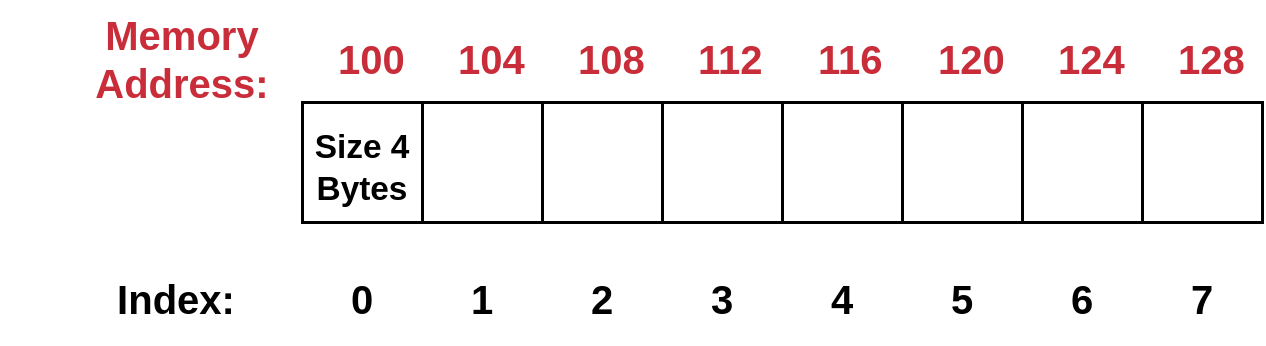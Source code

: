 <?xml version="1.0" encoding="UTF-8"?><mxfile type="Lucidchart-Import" version="17.1.4"><diagram name="Page 1" id="0"><mxGraphModel page="1" pageWidth="1020" pageHeight="1320" grid="1" gridSize="15"><root><mxCell id="0"/><mxCell id="1" parent="0"/><UserObject label="" lucidchartObjectId="mujDfvVkyIsR" id="2"><mxCell style="html=1;overflow=block;blockSpacing=1;whiteSpace=wrap;fontSize=13;spacing=3.8;strokeOpacity=100;strokeWidth=1.5;" vertex="1" parent="1"><mxGeometry x="180" y="95" width="60" height="60" as="geometry"/></mxCell></UserObject><UserObject label="" lucidchartObjectId="tujDcobaloPS" id="3"><mxCell style="html=1;overflow=block;blockSpacing=1;whiteSpace=wrap;fontSize=13;spacing=3.8;strokeOpacity=100;strokeWidth=1.5;" vertex="1" parent="1"><mxGeometry x="240" y="95" width="60" height="60" as="geometry"/></mxCell></UserObject><UserObject label="" lucidchartObjectId="wujDl7bQ.R2V" id="4"><mxCell style="html=1;overflow=block;blockSpacing=1;whiteSpace=wrap;fontSize=13;spacing=3.8;strokeOpacity=100;strokeWidth=1.5;" vertex="1" parent="1"><mxGeometry x="300" y="95" width="60" height="60" as="geometry"/></mxCell></UserObject><UserObject label="" lucidchartObjectId="yujDvZmZL.Qe" id="5"><mxCell style="html=1;overflow=block;blockSpacing=1;whiteSpace=wrap;fontSize=13;spacing=3.8;strokeOpacity=100;strokeWidth=1.5;" vertex="1" parent="1"><mxGeometry x="360" y="95" width="60" height="60" as="geometry"/></mxCell></UserObject><UserObject label="" lucidchartObjectId="DujDw8ijtMcL" id="6"><mxCell style="html=1;overflow=block;blockSpacing=1;whiteSpace=wrap;fontSize=13;spacing=3.8;strokeOpacity=100;strokeWidth=1.5;" vertex="1" parent="1"><mxGeometry x="420" y="95" width="60" height="60" as="geometry"/></mxCell></UserObject><UserObject label="" lucidchartObjectId="DujDxcq8_Ucf" id="7"><mxCell style="html=1;overflow=block;blockSpacing=1;whiteSpace=wrap;fontSize=13;spacing=3.8;strokeOpacity=100;strokeWidth=1.5;" vertex="1" parent="1"><mxGeometry x="480" y="95" width="60" height="60" as="geometry"/></mxCell></UserObject><UserObject label="" lucidchartObjectId="DujD3Oh7t6up" id="8"><mxCell style="html=1;overflow=block;blockSpacing=1;whiteSpace=wrap;fontSize=13;spacing=3.8;strokeOpacity=100;strokeWidth=1.5;" vertex="1" parent="1"><mxGeometry x="540" y="95" width="60" height="60" as="geometry"/></mxCell></UserObject><UserObject label="" lucidchartObjectId="DujDf5D1.9NL" id="9"><mxCell style="html=1;overflow=block;blockSpacing=1;whiteSpace=wrap;fontSize=13;spacing=3.8;strokeOpacity=100;strokeWidth=1.5;" vertex="1" parent="1"><mxGeometry x="600" y="95" width="60" height="60" as="geometry"/></mxCell></UserObject><UserObject label="Index:" lucidchartObjectId="5ujDe6rWS7O1" id="10"><mxCell style="html=1;overflow=block;blockSpacing=1;whiteSpace=wrap;fontSize=20;fontColor=default;fontStyle=1;spacing=3.8;strokeOpacity=0;fillOpacity=0;fillColor=#ffffff;strokeWidth=1.5;" vertex="1" parent="1"><mxGeometry x="69" y="170" width="96" height="45" as="geometry"/></mxCell></UserObject><UserObject label="0" lucidchartObjectId="cvjDoM4yI.sc" id="11"><mxCell style="html=1;overflow=block;blockSpacing=1;whiteSpace=wrap;fontSize=20;fontColor=default;fontStyle=1;spacing=3.8;strokeOpacity=0;fillOpacity=0;fillColor=#ffffff;strokeWidth=1.5;" vertex="1" parent="1"><mxGeometry x="195" y="170" width="30" height="45" as="geometry"/></mxCell></UserObject><UserObject label="1" lucidchartObjectId="0vjDc8FMP.t1" id="12"><mxCell style="html=1;overflow=block;blockSpacing=1;whiteSpace=wrap;fontSize=20;fontColor=default;fontStyle=1;spacing=3.8;strokeOpacity=0;fillOpacity=0;fillColor=#ffffff;strokeWidth=1.5;" vertex="1" parent="1"><mxGeometry x="255" y="170" width="30" height="45" as="geometry"/></mxCell></UserObject><UserObject label="2" lucidchartObjectId="3vjDgw84.ohn" id="13"><mxCell style="html=1;overflow=block;blockSpacing=1;whiteSpace=wrap;fontSize=20;fontColor=default;fontStyle=1;spacing=3.8;strokeOpacity=0;fillOpacity=0;fillColor=#ffffff;strokeWidth=1.5;" vertex="1" parent="1"><mxGeometry x="315" y="170" width="30" height="45" as="geometry"/></mxCell></UserObject><UserObject label="3" lucidchartObjectId="5vjDVCAjyWnh" id="14"><mxCell style="html=1;overflow=block;blockSpacing=1;whiteSpace=wrap;fontSize=20;fontColor=default;fontStyle=1;spacing=3.8;strokeOpacity=0;fillOpacity=0;fillColor=#ffffff;strokeWidth=1.5;" vertex="1" parent="1"><mxGeometry x="375" y="170" width="30" height="45" as="geometry"/></mxCell></UserObject><UserObject label="4" lucidchartObjectId="9vjDswoqa8Bs" id="15"><mxCell style="html=1;overflow=block;blockSpacing=1;whiteSpace=wrap;fontSize=20;fontColor=default;fontStyle=1;spacing=3.8;strokeOpacity=0;fillOpacity=0;fillColor=#ffffff;strokeWidth=1.5;" vertex="1" parent="1"><mxGeometry x="435" y="170" width="30" height="45" as="geometry"/></mxCell></UserObject><UserObject label="5" lucidchartObjectId=".vjDJFoH1hzZ" id="16"><mxCell style="html=1;overflow=block;blockSpacing=1;whiteSpace=wrap;fontSize=20;fontColor=default;fontStyle=1;spacing=3.8;strokeOpacity=0;fillOpacity=0;fillColor=#ffffff;strokeWidth=1.5;" vertex="1" parent="1"><mxGeometry x="495" y="170" width="30" height="45" as="geometry"/></mxCell></UserObject><UserObject label="6" lucidchartObjectId="bwjDwxCB83.D" id="17"><mxCell style="html=1;overflow=block;blockSpacing=1;whiteSpace=wrap;fontSize=20;fontColor=default;fontStyle=1;spacing=3.8;strokeOpacity=0;fillOpacity=0;fillColor=#ffffff;strokeWidth=1.5;" vertex="1" parent="1"><mxGeometry x="555" y="170" width="30" height="45" as="geometry"/></mxCell></UserObject><UserObject label="7" lucidchartObjectId="ewjDc3kDPvh0" id="18"><mxCell style="html=1;overflow=block;blockSpacing=1;whiteSpace=wrap;fontSize=20;fontColor=default;fontStyle=1;spacing=3.8;strokeOpacity=0;fillOpacity=0;fillColor=#ffffff;strokeWidth=1.5;" vertex="1" parent="1"><mxGeometry x="615" y="170" width="30" height="45" as="geometry"/></mxCell></UserObject><UserObject label="Size 4&#10;Bytes" lucidchartObjectId="twjD72yyKXvE" id="19"><mxCell style="html=1;overflow=block;blockSpacing=1;whiteSpace=wrap;fontSize=16.7;fontColor=default;fontStyle=1;spacing=3.8;strokeOpacity=0;fillOpacity=0;fillColor=#ffffff;strokeWidth=1.5;" vertex="1" parent="1"><mxGeometry x="180" y="100" width="60" height="56" as="geometry"/></mxCell></UserObject><UserObject label="Memory&#10;Address:" lucidchartObjectId="byjDW1oIIfDa" id="20"><mxCell style="html=1;overflow=block;blockSpacing=1;whiteSpace=wrap;fontSize=20;fontColor=#c92d39;fontStyle=1;spacing=3.8;strokeOpacity=0;fillOpacity=0;fillColor=#ffffff;strokeWidth=1.5;" vertex="1" parent="1"><mxGeometry x="30" y="45" width="180" height="56" as="geometry"/></mxCell></UserObject><UserObject label="100" lucidchartObjectId="ByjDNKq5TBnx" id="21"><mxCell style="html=1;overflow=block;blockSpacing=1;whiteSpace=wrap;fontSize=20;fontColor=#c92d39;fontStyle=1;spacing=3.8;strokeOpacity=0;fillOpacity=0;fillColor=#ffffff;strokeWidth=1.5;" vertex="1" parent="1"><mxGeometry x="195" y="50" width="30" height="45" as="geometry"/></mxCell></UserObject><UserObject label="104" lucidchartObjectId="1yjDaFYIf-Dr" id="22"><mxCell style="html=1;overflow=block;blockSpacing=1;whiteSpace=wrap;fontSize=20;fontColor=#c92d39;fontStyle=1;spacing=3.8;strokeOpacity=0;fillOpacity=0;fillColor=#ffffff;strokeWidth=1.5;" vertex="1" parent="1"><mxGeometry x="255" y="50" width="30" height="45" as="geometry"/></mxCell></UserObject><UserObject label="108" lucidchartObjectId="5yjDqQ_sPqcw" id="23"><mxCell style="html=1;overflow=block;blockSpacing=1;whiteSpace=wrap;fontSize=20;fontColor=#c92d39;fontStyle=1;spacing=3.8;strokeOpacity=0;fillOpacity=0;fillColor=#ffffff;strokeWidth=1.5;" vertex="1" parent="1"><mxGeometry x="315" y="50" width="30" height="45" as="geometry"/></mxCell></UserObject><UserObject label="112" lucidchartObjectId="_yjDbDgiW5rt" id="24"><mxCell style="html=1;overflow=block;blockSpacing=1;whiteSpace=wrap;fontSize=20;fontColor=#c92d39;fontStyle=1;spacing=3.8;strokeOpacity=0;fillOpacity=0;fillColor=#ffffff;strokeWidth=1.5;" vertex="1" parent="1"><mxGeometry x="375" y="50" width="30" height="45" as="geometry"/></mxCell></UserObject><UserObject label="116" lucidchartObjectId="~yjDWRsSe~i9" id="25"><mxCell style="html=1;overflow=block;blockSpacing=1;whiteSpace=wrap;fontSize=20;fontColor=#c92d39;fontStyle=1;spacing=3.8;strokeOpacity=0;fillOpacity=0;fillColor=#ffffff;strokeWidth=1.5;" vertex="1" parent="1"><mxGeometry x="435" y="50" width="30" height="45" as="geometry"/></mxCell></UserObject><UserObject label="120" lucidchartObjectId="czjDVjRo6ZXl" id="26"><mxCell style="html=1;overflow=block;blockSpacing=1;whiteSpace=wrap;fontSize=20;fontColor=#c92d39;fontStyle=1;spacing=3.8;strokeOpacity=0;fillOpacity=0;fillColor=#ffffff;strokeWidth=1.5;" vertex="1" parent="1"><mxGeometry x="495" y="50" width="30" height="45" as="geometry"/></mxCell></UserObject><UserObject label="124" lucidchartObjectId="fzjDx~~nwPre" id="27"><mxCell style="html=1;overflow=block;blockSpacing=1;whiteSpace=wrap;fontSize=20;fontColor=#c92d39;fontStyle=1;spacing=3.8;strokeOpacity=0;fillOpacity=0;fillColor=#ffffff;strokeWidth=1.5;" vertex="1" parent="1"><mxGeometry x="555" y="50" width="30" height="45" as="geometry"/></mxCell></UserObject><UserObject label="128" lucidchartObjectId="jzjD3SvJzEHE" id="28"><mxCell style="html=1;overflow=block;blockSpacing=1;whiteSpace=wrap;fontSize=20;fontColor=#c92d39;fontStyle=1;spacing=3.8;strokeOpacity=0;fillOpacity=0;fillColor=#ffffff;strokeWidth=1.5;" vertex="1" parent="1"><mxGeometry x="615" y="50" width="30" height="45" as="geometry"/></mxCell></UserObject></root></mxGraphModel></diagram></mxfile>